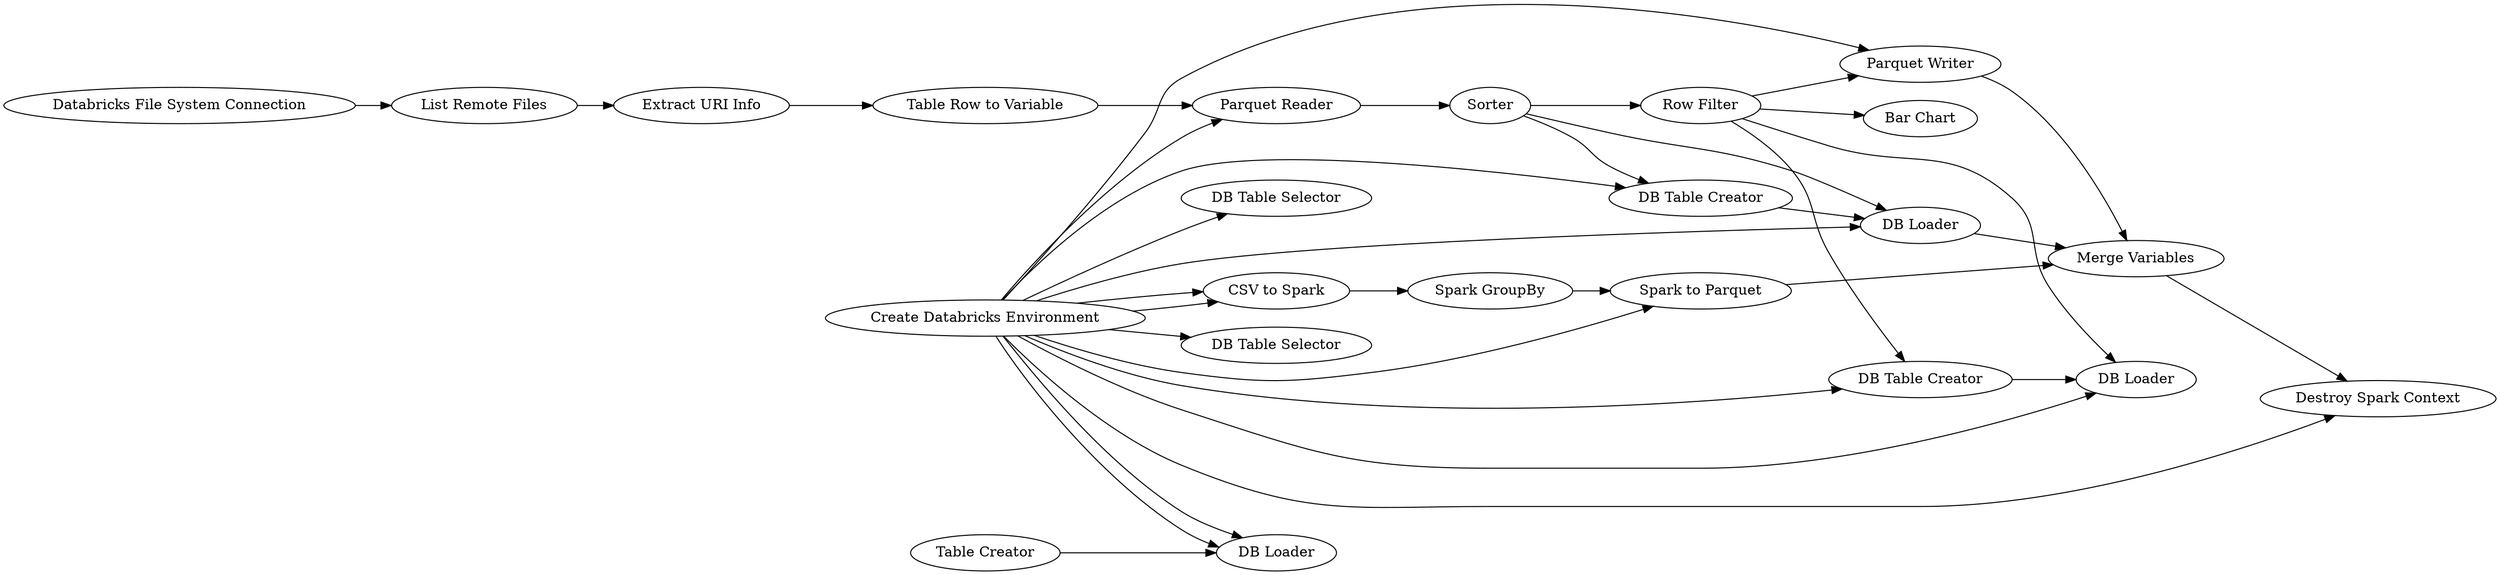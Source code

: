 digraph {
	100 [label="Create Databricks Environment"]
	102 [label="DB Loader"]
	849 [label="Databricks File System Connection"]
	850 [label="DB Table Selector"]
	854 [label="List Remote Files"]
	855 [label="Parquet Reader"]
	860 [label="Spark to Parquet"]
	861 [label="Parquet Writer"]
	864 [label="CSV to Spark"]
	865 [label="Spark GroupBy"]
	867 [label="Bar Chart"]
	868 [label=Sorter]
	869 [label="Row Filter"]
	876 [label="Destroy Spark Context"]
	877 [label="Merge Variables"]
	881 [label="DB Table Creator"]
	878 [label="Table Row to Variable"]
	880 [label="Extract URI Info"]
	883 [label="DB Table Creator"]
	884 [label="DB Loader"]
	885 [label="DB Table Selector"]
	893 [label="DB Loader"]
	903 [label="Table Creator"]
	880 -> 878
	100 -> 102
	100 -> 864
	100 -> 864
	100 -> 876
	100 -> 884
	100 -> 885
	100 -> 881
	100 -> 883
	100 -> 893
	100 -> 893
	100 -> 855
	100 -> 850
	100 -> 860
	100 -> 861
	102 -> 877
	849 -> 854
	854 -> 880
	855 -> 868
	860 -> 877
	861 -> 877
	864 -> 865
	865 -> 860
	868 -> 869
	868 -> 102
	868 -> 881
	869 -> 867
	869 -> 884
	869 -> 883
	869 -> 861
	877 -> 876
	881 -> 102
	878 -> 855
	883 -> 884
	903 -> 893
	rankdir=LR
}
